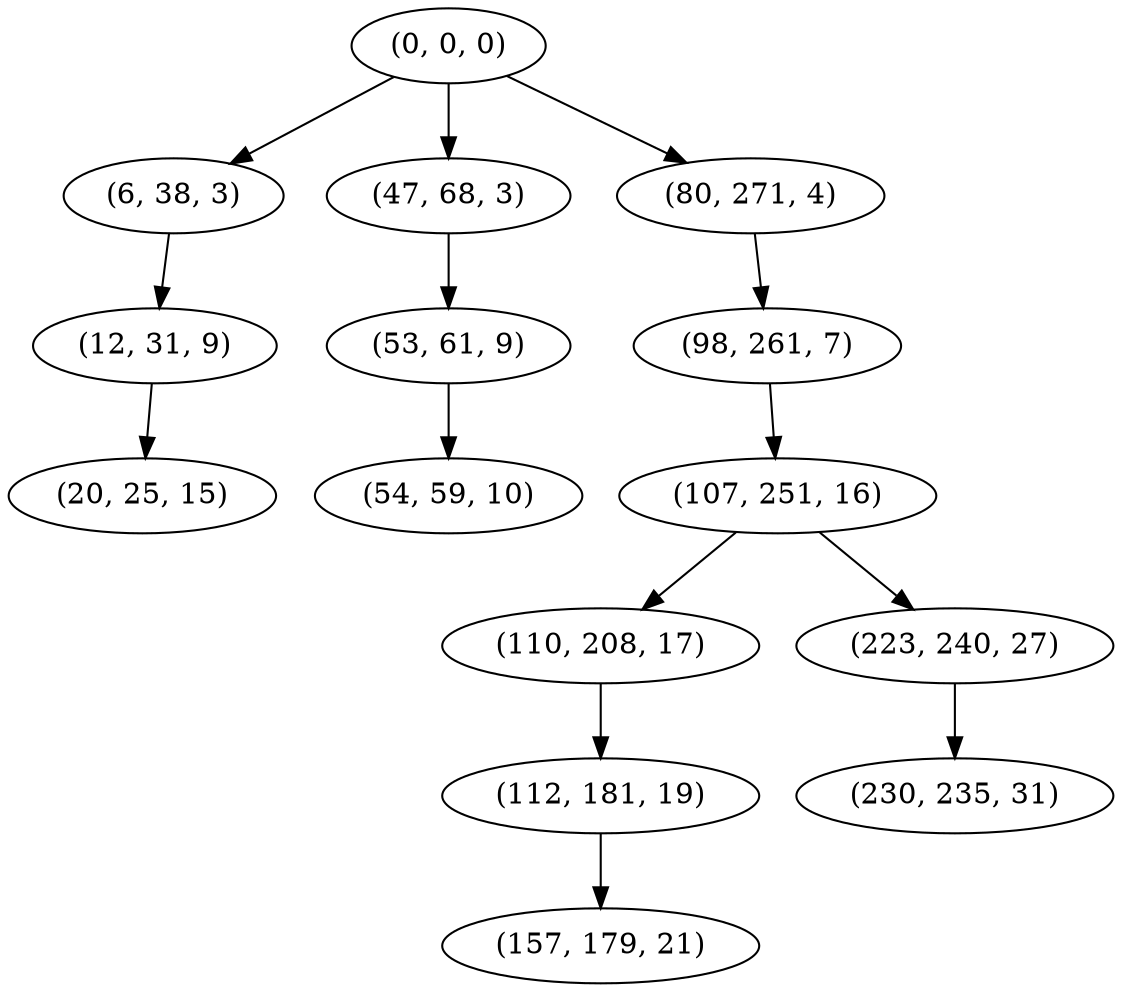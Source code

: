 digraph tree {
    "(0, 0, 0)";
    "(6, 38, 3)";
    "(12, 31, 9)";
    "(20, 25, 15)";
    "(47, 68, 3)";
    "(53, 61, 9)";
    "(54, 59, 10)";
    "(80, 271, 4)";
    "(98, 261, 7)";
    "(107, 251, 16)";
    "(110, 208, 17)";
    "(112, 181, 19)";
    "(157, 179, 21)";
    "(223, 240, 27)";
    "(230, 235, 31)";
    "(0, 0, 0)" -> "(6, 38, 3)";
    "(0, 0, 0)" -> "(47, 68, 3)";
    "(0, 0, 0)" -> "(80, 271, 4)";
    "(6, 38, 3)" -> "(12, 31, 9)";
    "(12, 31, 9)" -> "(20, 25, 15)";
    "(47, 68, 3)" -> "(53, 61, 9)";
    "(53, 61, 9)" -> "(54, 59, 10)";
    "(80, 271, 4)" -> "(98, 261, 7)";
    "(98, 261, 7)" -> "(107, 251, 16)";
    "(107, 251, 16)" -> "(110, 208, 17)";
    "(107, 251, 16)" -> "(223, 240, 27)";
    "(110, 208, 17)" -> "(112, 181, 19)";
    "(112, 181, 19)" -> "(157, 179, 21)";
    "(223, 240, 27)" -> "(230, 235, 31)";
}

